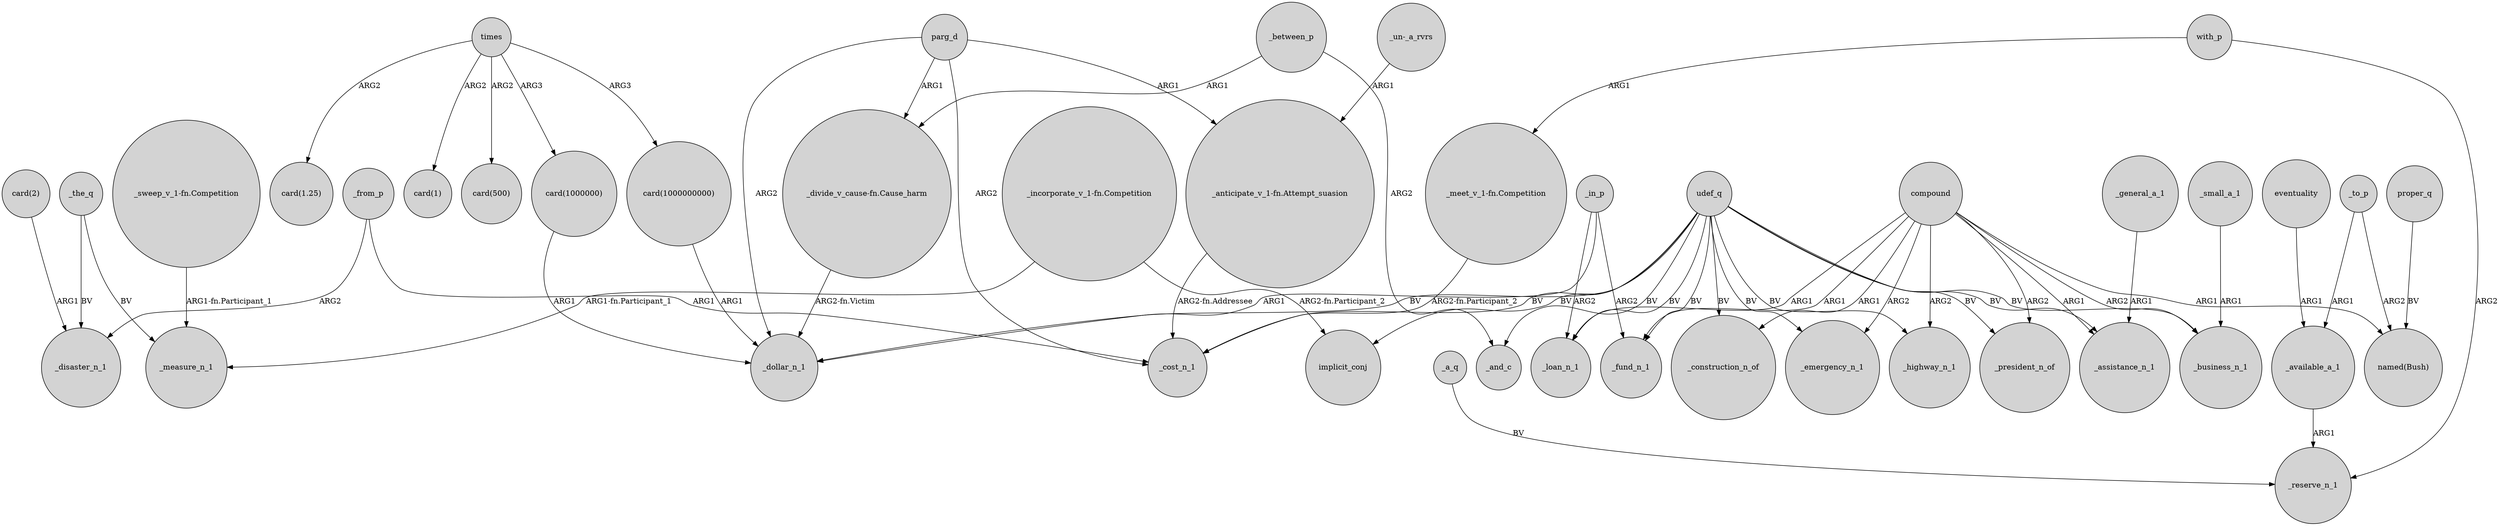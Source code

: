digraph {
	node [shape=circle style=filled]
	_from_p -> _disaster_n_1 [label=ARG2]
	"card(1000000000)" -> _dollar_n_1 [label=ARG1]
	_a_q -> _reserve_n_1 [label=BV]
	parg_d -> _dollar_n_1 [label=ARG2]
	_the_q -> _measure_n_1 [label=BV]
	udef_q -> _highway_n_1 [label=BV]
	_from_p -> _cost_n_1 [label=ARG1]
	"_sweep_v_1-fn.Competition" -> _measure_n_1 [label="ARG1-fn.Participant_1"]
	compound -> _president_n_of [label=ARG2]
	with_p -> _reserve_n_1 [label=ARG2]
	"_anticipate_v_1-fn.Attempt_suasion" -> _cost_n_1 [label="ARG2-fn.Addressee"]
	_general_a_1 -> _assistance_n_1 [label=ARG1]
	times -> "card(1.25)" [label=ARG2]
	compound -> _highway_n_1 [label=ARG2]
	eventuality -> _available_a_1 [label=ARG1]
	compound -> _emergency_n_1 [label=ARG2]
	udef_q -> _fund_n_1 [label=BV]
	_in_p -> _fund_n_1 [label=ARG2]
	udef_q -> _loan_n_1 [label=BV]
	compound -> "named(Bush)" [label=ARG1]
	times -> "card(1000000)" [label=ARG3]
	_to_p -> _available_a_1 [label=ARG1]
	with_p -> "_meet_v_1-fn.Competition" [label=ARG1]
	times -> "card(1)" [label=ARG2]
	_between_p -> "_divide_v_cause-fn.Cause_harm" [label=ARG1]
	parg_d -> _cost_n_1 [label=ARG2]
	_available_a_1 -> _reserve_n_1 [label=ARG1]
	times -> "card(1000000000)" [label=ARG3]
	_small_a_1 -> _business_n_1 [label=ARG1]
	parg_d -> "_divide_v_cause-fn.Cause_harm" [label=ARG1]
	udef_q -> _business_n_1 [label=BV]
	udef_q -> _and_c [label=BV]
	"_un-_a_rvrs" -> "_anticipate_v_1-fn.Attempt_suasion" [label=ARG1]
	udef_q -> _emergency_n_1 [label=BV]
	_in_p -> _dollar_n_1 [label=ARG1]
	proper_q -> "named(Bush)" [label=BV]
	parg_d -> "_anticipate_v_1-fn.Attempt_suasion" [label=ARG1]
	"_incorporate_v_1-fn.Competition" -> _measure_n_1 [label="ARG1-fn.Participant_1"]
	compound -> _loan_n_1 [label=ARG1]
	_in_p -> _loan_n_1 [label=ARG2]
	"card(2)" -> _disaster_n_1 [label=ARG1]
	udef_q -> _dollar_n_1 [label=BV]
	"card(1000000)" -> _dollar_n_1 [label=ARG1]
	udef_q -> _assistance_n_1 [label=BV]
	_the_q -> _disaster_n_1 [label=BV]
	"_incorporate_v_1-fn.Competition" -> implicit_conj [label="ARG2-fn.Participant_2"]
	compound -> _business_n_1 [label=ARG2]
	compound -> _construction_n_of [label=ARG1]
	"_meet_v_1-fn.Competition" -> _cost_n_1 [label="ARG2-fn.Participant_2"]
	compound -> _assistance_n_1 [label=ARG1]
	"_divide_v_cause-fn.Cause_harm" -> _dollar_n_1 [label="ARG2-fn.Victim"]
	times -> "card(500)" [label=ARG2]
	_to_p -> "named(Bush)" [label=ARG2]
	_between_p -> _and_c [label=ARG2]
	udef_q -> _construction_n_of [label=BV]
	udef_q -> _president_n_of [label=BV]
	udef_q -> implicit_conj [label=BV]
	compound -> _fund_n_1 [label=ARG1]
	udef_q -> _cost_n_1 [label=BV]
}

